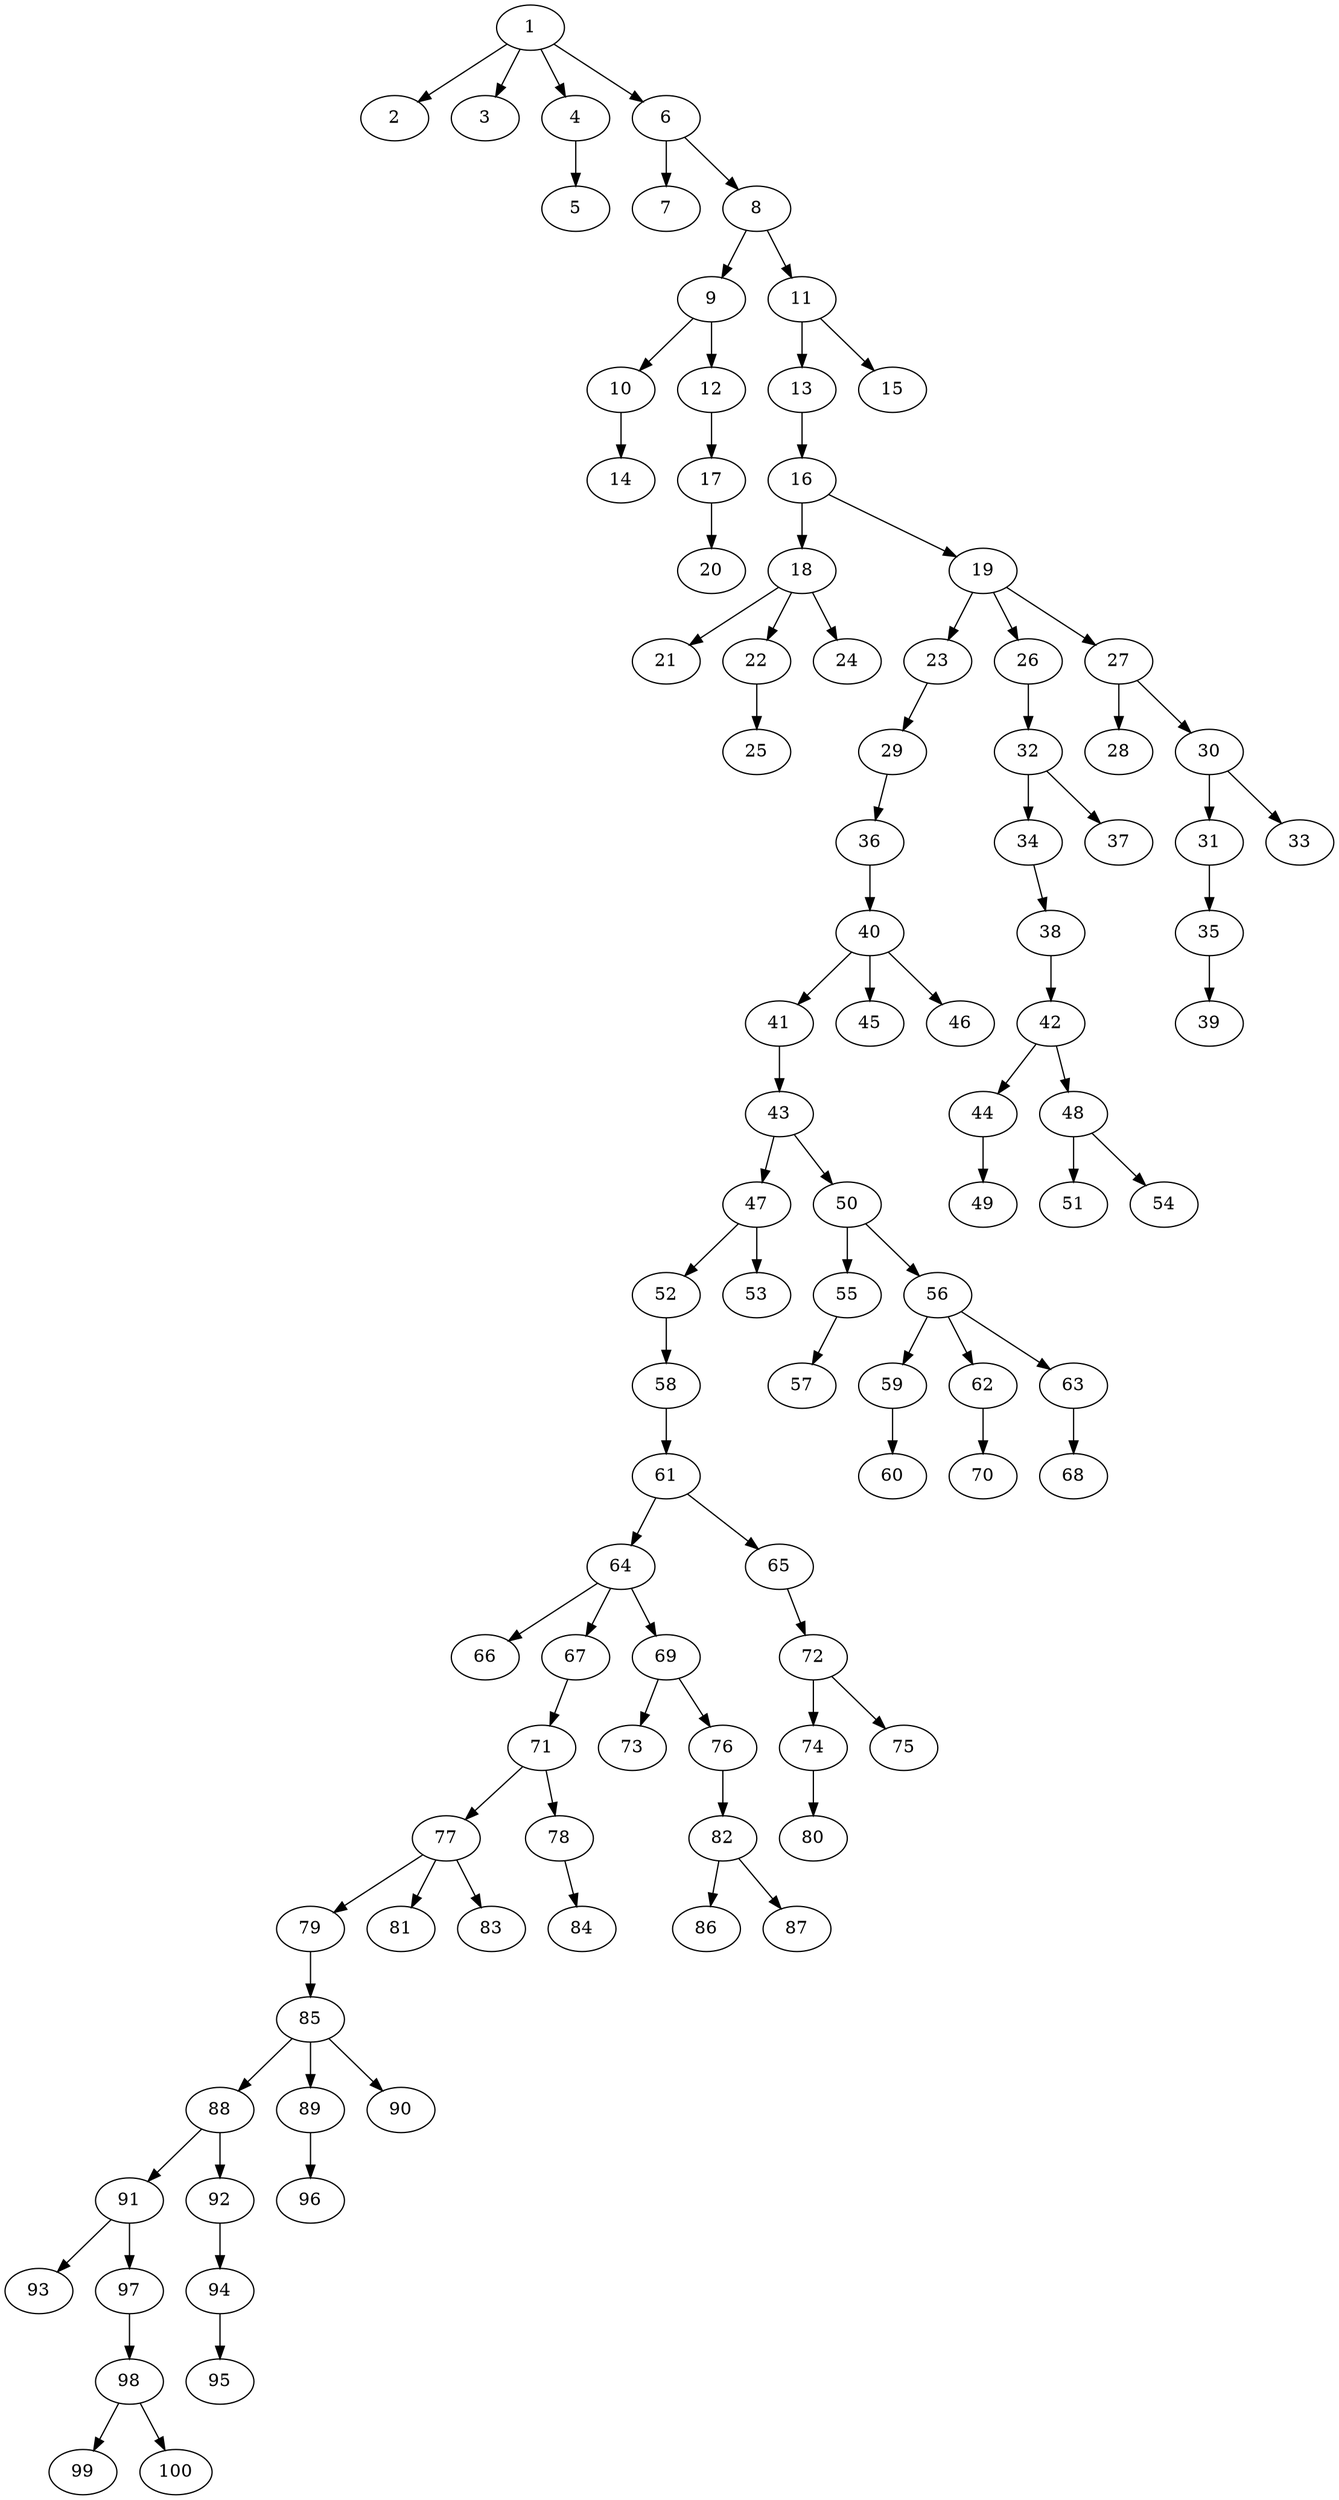 // DAG automatically generated by daggen at Fri Aug  4 16:35:14 2017
// ./daggen --dot -n 100 --fat 0.2 --regular 0.8 --density 0.2 --jump 4 
digraph G {
  1 [size="13087", alpha="0.07"]
  1 -> 2 [size ="537"]
  1 -> 3 [size ="537"]
  1 -> 4 [size ="537"]
  1 -> 6 [size ="537"]
  2 [size="28991", alpha="0.18"]
  3 [size="1722", alpha="0.17"]
  4 [size="1953", alpha="0.09"]
  4 -> 5 [size ="75"]
  5 [size="183649", alpha="0.06"]
  6 [size="604632", alpha="0.13"]
  6 -> 7 [size ="411"]
  6 -> 8 [size ="411"]
  7 [size="11876", alpha="0.04"]
  8 [size="785263", alpha="0.18"]
  8 -> 9 [size ="679"]
  8 -> 11 [size ="679"]
  9 [size="231928", alpha="0.20"]
  9 -> 10 [size ="302"]
  9 -> 12 [size ="302"]
  10 [size="549756", alpha="0.05"]
  10 -> 14 [size ="537"]
  11 [size="368293", alpha="0.10"]
  11 -> 13 [size ="411"]
  11 -> 15 [size ="411"]
  12 [size="920335", alpha="0.03"]
  12 -> 17 [size ="839"]
  13 [size="134218", alpha="0.09"]
  13 -> 16 [size ="210"]
  14 [size="1073742", alpha="0.14"]
  15 [size="549756", alpha="0.10"]
  16 [size="1073742", alpha="0.09"]
  16 -> 18 [size ="839"]
  16 -> 19 [size ="839"]
  17 [size="185306", alpha="0.11"]
  17 -> 20 [size ="134"]
  18 [size="8590", alpha="0.20"]
  18 -> 21 [size ="34"]
  18 -> 22 [size ="34"]
  18 -> 24 [size ="34"]
  19 [size="527441", alpha="0.07"]
  19 -> 23 [size ="537"]
  19 -> 26 [size ="537"]
  19 -> 27 [size ="537"]
  20 [size="8590", alpha="0.01"]
  21 [size="28991", alpha="0.16"]
  22 [size="37988", alpha="0.11"]
  22 -> 25 [size ="839"]
  23 [size="11593", alpha="0.15"]
  23 -> 29 [size ="302"]
  24 [size="368293", alpha="0.02"]
  25 [size="16094", alpha="0.18"]
  26 [size="694876", alpha="0.07"]
  26 -> 32 [size ="679"]
  27 [size="12796", alpha="0.03"]
  27 -> 28 [size ="210"]
  27 -> 30 [size ="210"]
  28 [size="955041", alpha="0.06"]
  29 [size="782758", alpha="0.17"]
  29 -> 36 [size ="679"]
  30 [size="782758", alpha="0.18"]
  30 -> 31 [size ="679"]
  30 -> 33 [size ="679"]
  31 [size="870443", alpha="0.06"]
  31 -> 35 [size ="537"]
  32 [size="231928", alpha="0.20"]
  32 -> 34 [size ="302"]
  32 -> 37 [size ="302"]
  33 [size="5594", alpha="0.14"]
  34 [size="25707", alpha="0.13"]
  34 -> 38 [size ="537"]
  35 [size="665369", alpha="0.09"]
  35 -> 39 [size ="537"]
  36 [size="233740", alpha="0.07"]
  36 -> 40 [size ="210"]
  37 [size="549756", alpha="0.05"]
  38 [size="68719", alpha="0.12"]
  38 -> 42 [size ="134"]
  39 [size="1073742", alpha="0.18"]
  40 [size="8590", alpha="0.07"]
  40 -> 41 [size ="34"]
  40 -> 45 [size ="34"]
  40 -> 46 [size ="34"]
  41 [size="34615", alpha="0.18"]
  41 -> 43 [size ="839"]
  42 [size="3765", alpha="0.06"]
  42 -> 44 [size ="75"]
  42 -> 48 [size ="75"]
  43 [size="226084", alpha="0.16"]
  43 -> 47 [size ="839"]
  43 -> 50 [size ="839"]
  44 [size="9599", alpha="0.03"]
  44 -> 49 [size ="537"]
  45 [size="33799", alpha="0.03"]
  46 [size="6473", alpha="0.10"]
  47 [size="20497", alpha="0.06"]
  47 -> 52 [size ="537"]
  47 -> 53 [size ="537"]
  48 [size="146350", alpha="0.15"]
  48 -> 51 [size ="210"]
  48 -> 54 [size ="210"]
  49 [size="782758", alpha="0.08"]
  50 [size="1073742", alpha="0.18"]
  50 -> 55 [size ="839"]
  50 -> 56 [size ="839"]
  51 [size="3628", alpha="0.06"]
  52 [size="277931", alpha="0.18"]
  52 -> 58 [size ="210"]
  53 [size="1073742", alpha="0.14"]
  54 [size="226858", alpha="0.14"]
  55 [size="197641", alpha="0.14"]
  55 -> 57 [size ="134"]
  56 [size="406456", alpha="0.10"]
  56 -> 59 [size ="679"]
  56 -> 62 [size ="679"]
  56 -> 63 [size ="679"]
  57 [size="124528", alpha="0.15"]
  58 [size="277871", alpha="0.03"]
  58 -> 61 [size ="411"]
  59 [size="24813", alpha="0.06"]
  59 -> 60 [size ="537"]
  60 [size="1175", alpha="0.04"]
  61 [size="1467", alpha="0.15"]
  61 -> 64 [size ="134"]
  61 -> 65 [size ="134"]
  62 [size="12909", alpha="0.11"]
  62 -> 70 [size ="302"]
  63 [size="591329", alpha="0.15"]
  63 -> 68 [size ="679"]
  64 [size="1073742", alpha="0.07"]
  64 -> 66 [size ="839"]
  64 -> 67 [size ="839"]
  64 -> 69 [size ="839"]
  65 [size="231928", alpha="0.17"]
  65 -> 72 [size ="302"]
  66 [size="1073742", alpha="0.08"]
  67 [size="8590", alpha="0.03"]
  67 -> 71 [size ="34"]
  68 [size="9754", alpha="0.07"]
  69 [size="8590", alpha="0.07"]
  69 -> 73 [size ="34"]
  69 -> 76 [size ="34"]
  70 [size="8343", alpha="0.06"]
  71 [size="26517", alpha="0.01"]
  71 -> 77 [size ="679"]
  71 -> 78 [size ="679"]
  72 [size="217779", alpha="0.18"]
  72 -> 74 [size ="210"]
  72 -> 75 [size ="210"]
  73 [size="21369", alpha="0.01"]
  74 [size="3779", alpha="0.19"]
  74 -> 80 [size ="411"]
  75 [size="2330", alpha="0.05"]
  76 [size="184046", alpha="0.10"]
  76 -> 82 [size ="839"]
  77 [size="4688", alpha="0.14"]
  77 -> 79 [size ="134"]
  77 -> 81 [size ="134"]
  77 -> 83 [size ="134"]
  78 [size="782758", alpha="0.19"]
  78 -> 84 [size ="679"]
  79 [size="1073742", alpha="0.19"]
  79 -> 85 [size ="839"]
  80 [size="452797", alpha="0.02"]
  81 [size="16263", alpha="0.19"]
  82 [size="8590", alpha="0.13"]
  82 -> 86 [size ="34"]
  82 -> 87 [size ="34"]
  83 [size="25210", alpha="0.19"]
  84 [size="13104", alpha="0.05"]
  85 [size="427687", alpha="0.14"]
  85 -> 88 [size ="302"]
  85 -> 89 [size ="302"]
  85 -> 90 [size ="302"]
  86 [size="1237098", alpha="0.13"]
  87 [size="9226", alpha="0.10"]
  88 [size="549756", alpha="0.04"]
  88 -> 91 [size ="537"]
  88 -> 92 [size ="537"]
  89 [size="761092", alpha="0.15"]
  89 -> 96 [size ="537"]
  90 [size="36908", alpha="0.01"]
  91 [size="231928", alpha="0.01"]
  91 -> 93 [size ="302"]
  91 -> 97 [size ="302"]
  92 [size="5550", alpha="0.13"]
  92 -> 94 [size ="210"]
  93 [size="1182049", alpha="0.11"]
  94 [size="864279", alpha="0.11"]
  94 -> 95 [size ="839"]
  95 [size="89025", alpha="0.19"]
  96 [size="231928", alpha="0.14"]
  97 [size="68719", alpha="0.05"]
  97 -> 98 [size ="134"]
  98 [size="68719", alpha="0.14"]
  98 -> 99 [size ="134"]
  98 -> 100 [size ="134"]
  99 [size="63766", alpha="0.02"]
  100 [size="1086", alpha="0.07"]
}
